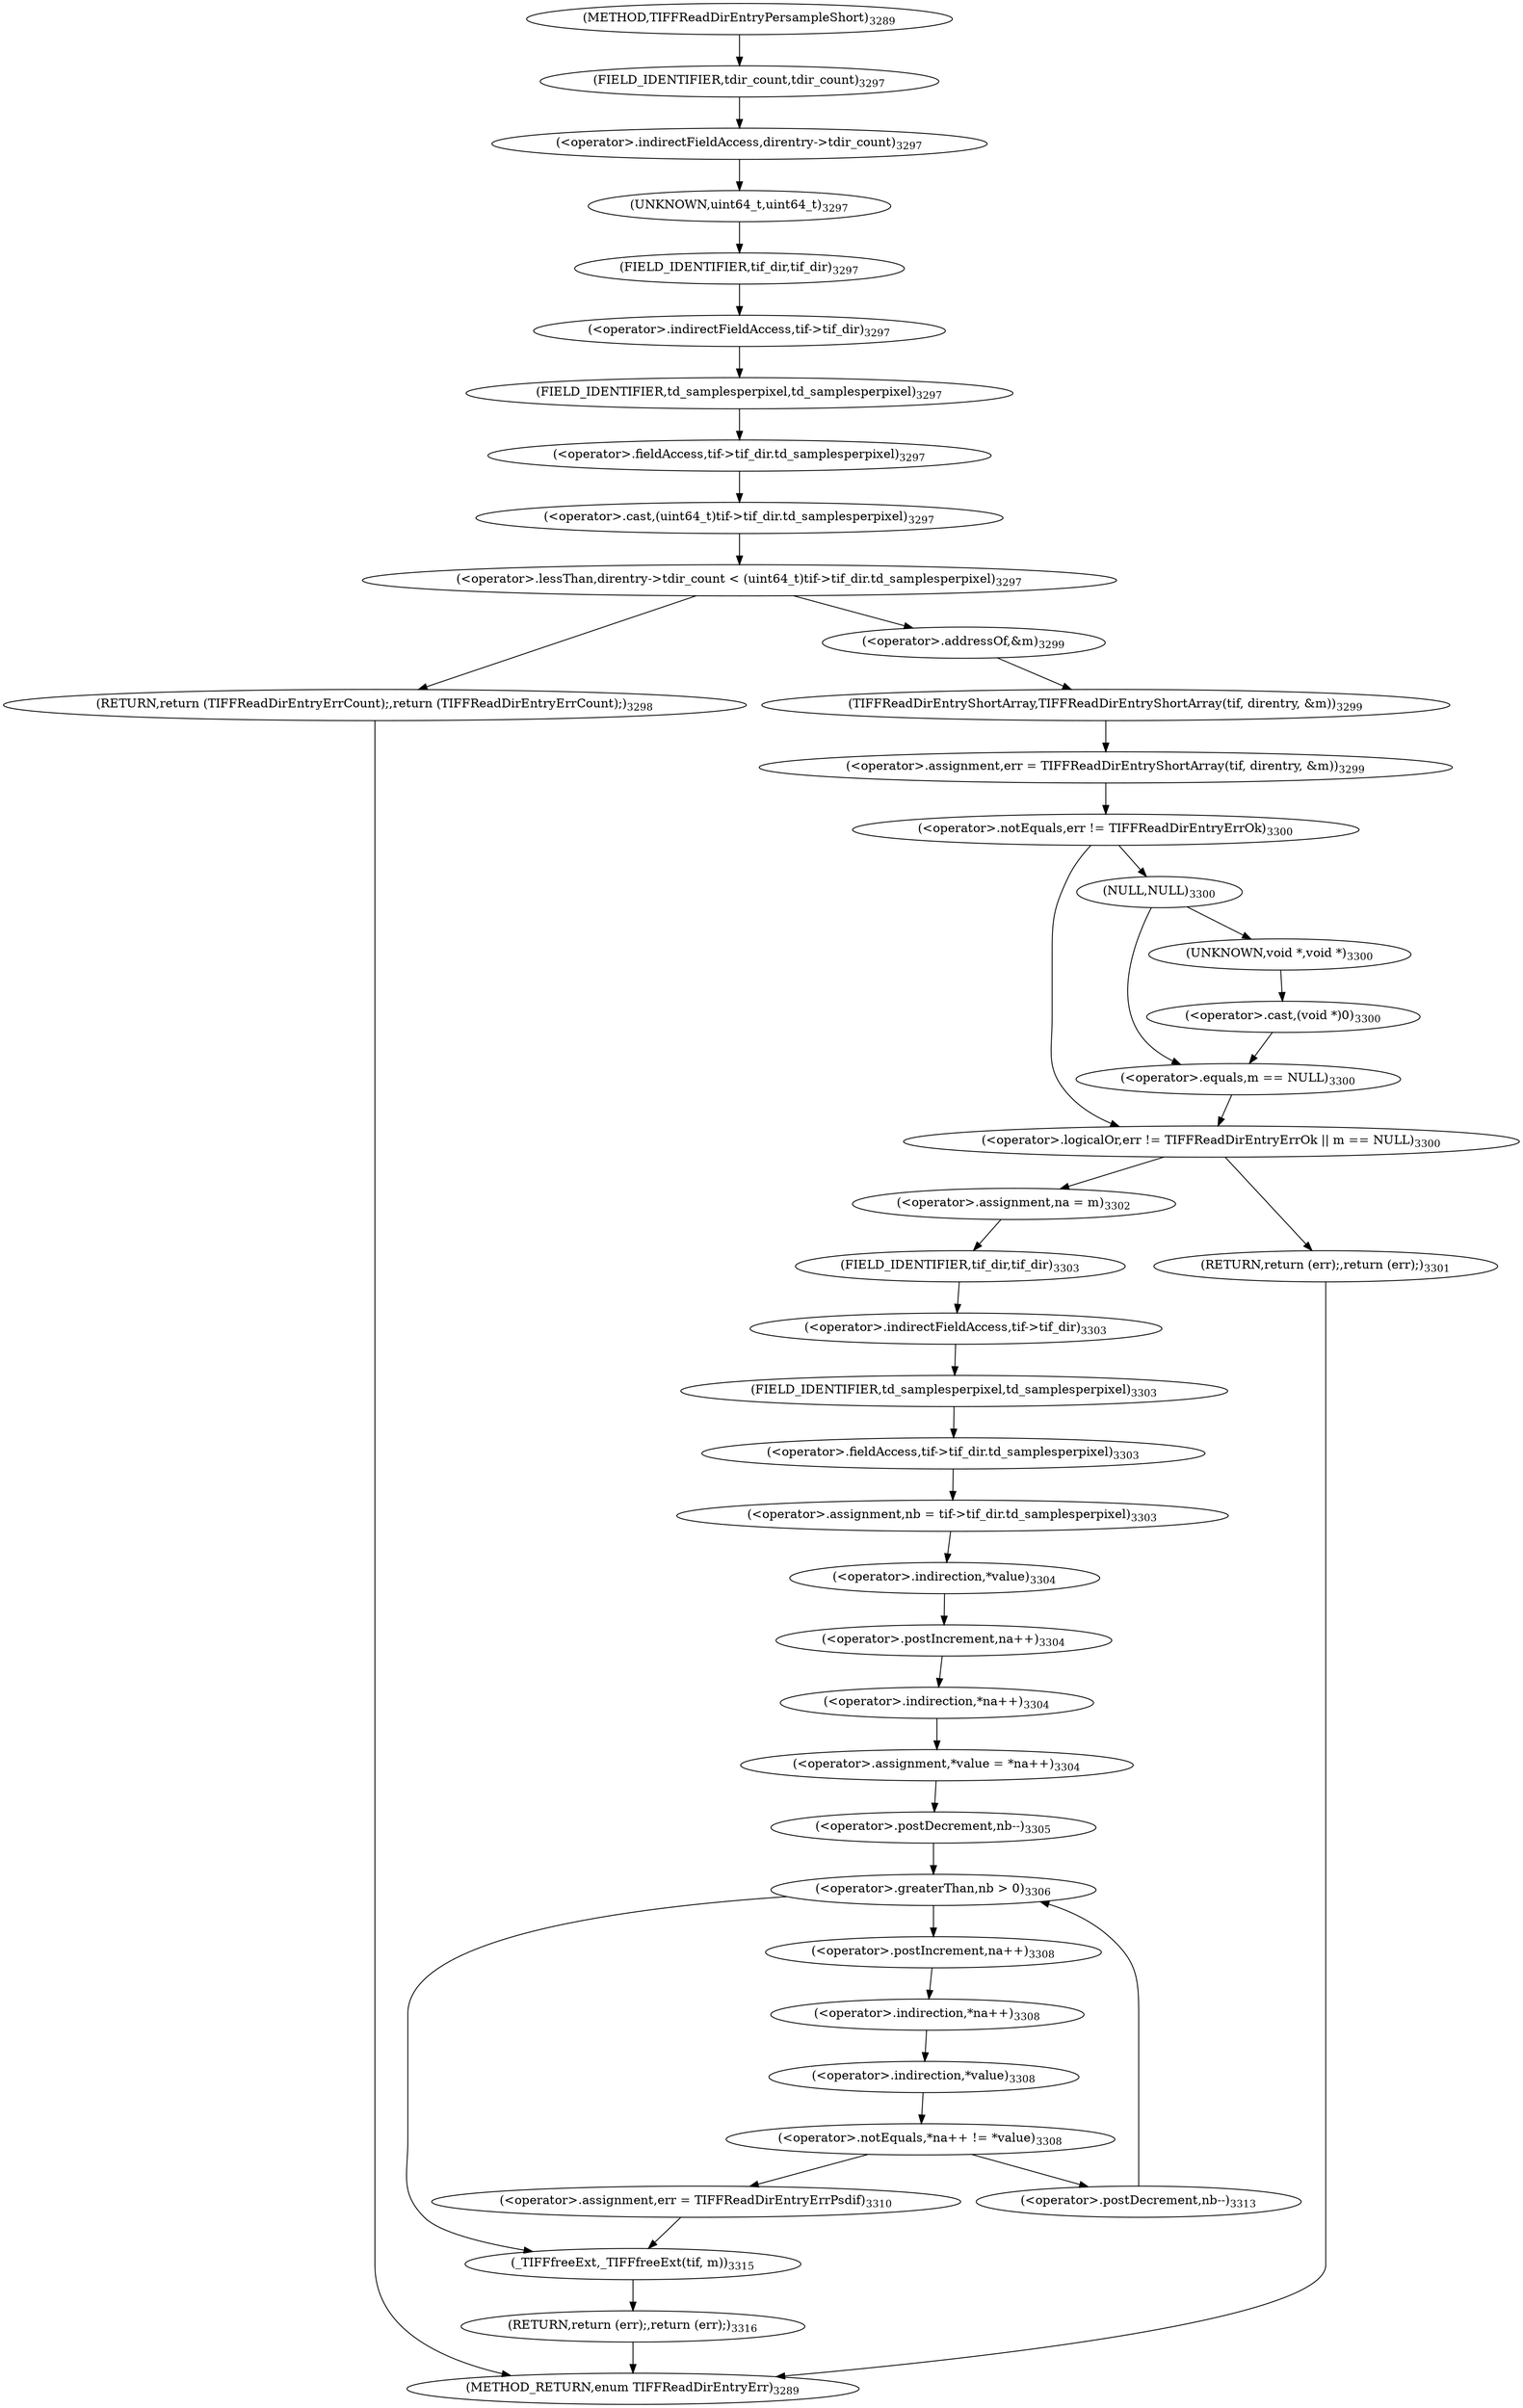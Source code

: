 digraph "TIFFReadDirEntryPersampleShort" {  
"86550" [label = <(&lt;operator&gt;.assignment,err = TIFFReadDirEntryShortArray(tif, direntry, &amp;m))<SUB>3299</SUB>> ]
"86572" [label = <(&lt;operator&gt;.assignment,na = m)<SUB>3302</SUB>> ]
"86575" [label = <(&lt;operator&gt;.assignment,nb = tif-&gt;tif_dir.td_samplesperpixel)<SUB>3303</SUB>> ]
"86582" [label = <(&lt;operator&gt;.assignment,*value = *na++)<SUB>3304</SUB>> ]
"86588" [label = <(&lt;operator&gt;.postDecrement,nb--)<SUB>3305</SUB>> ]
"86609" [label = <(_TIFFfreeExt,_TIFFfreeExt(tif, m))<SUB>3315</SUB>> ]
"86612" [label = <(RETURN,return (err);,return (err);)<SUB>3316</SUB>> ]
"86536" [label = <(&lt;operator&gt;.lessThan,direntry-&gt;tdir_count &lt; (uint64_t)tif-&gt;tif_dir.td_samplesperpixel)<SUB>3297</SUB>> ]
"86552" [label = <(TIFFReadDirEntryShortArray,TIFFReadDirEntryShortArray(tif, direntry, &amp;m))<SUB>3299</SUB>> ]
"86558" [label = <(&lt;operator&gt;.logicalOr,err != TIFFReadDirEntryErrOk || m == NULL)<SUB>3300</SUB>> ]
"86577" [label = <(&lt;operator&gt;.fieldAccess,tif-&gt;tif_dir.td_samplesperpixel)<SUB>3303</SUB>> ]
"86583" [label = <(&lt;operator&gt;.indirection,*value)<SUB>3304</SUB>> ]
"86585" [label = <(&lt;operator&gt;.indirection,*na++)<SUB>3304</SUB>> ]
"86591" [label = <(&lt;operator&gt;.greaterThan,nb &gt; 0)<SUB>3306</SUB>> ]
"86537" [label = <(&lt;operator&gt;.indirectFieldAccess,direntry-&gt;tdir_count)<SUB>3297</SUB>> ]
"86540" [label = <(&lt;operator&gt;.cast,(uint64_t)tif-&gt;tif_dir.td_samplesperpixel)<SUB>3297</SUB>> ]
"86548" [label = <(RETURN,return (TIFFReadDirEntryErrCount);,return (TIFFReadDirEntryErrCount);)<SUB>3298</SUB>> ]
"86555" [label = <(&lt;operator&gt;.addressOf,&amp;m)<SUB>3299</SUB>> ]
"86559" [label = <(&lt;operator&gt;.notEquals,err != TIFFReadDirEntryErrOk)<SUB>3300</SUB>> ]
"86562" [label = <(&lt;operator&gt;.equals,m == NULL)<SUB>3300</SUB>> ]
"86570" [label = <(RETURN,return (err);,return (err);)<SUB>3301</SUB>> ]
"86578" [label = <(&lt;operator&gt;.indirectFieldAccess,tif-&gt;tif_dir)<SUB>3303</SUB>> ]
"86581" [label = <(FIELD_IDENTIFIER,td_samplesperpixel,td_samplesperpixel)<SUB>3303</SUB>> ]
"86586" [label = <(&lt;operator&gt;.postIncrement,na++)<SUB>3304</SUB>> ]
"86607" [label = <(&lt;operator&gt;.postDecrement,nb--)<SUB>3313</SUB>> ]
"86539" [label = <(FIELD_IDENTIFIER,tdir_count,tdir_count)<SUB>3297</SUB>> ]
"86541" [label = <(UNKNOWN,uint64_t,uint64_t)<SUB>3297</SUB>> ]
"86542" [label = <(&lt;operator&gt;.fieldAccess,tif-&gt;tif_dir.td_samplesperpixel)<SUB>3297</SUB>> ]
"86564" [label = <(NULL,NULL)<SUB>3300</SUB>> ]
"86580" [label = <(FIELD_IDENTIFIER,tif_dir,tif_dir)<SUB>3303</SUB>> ]
"86596" [label = <(&lt;operator&gt;.notEquals,*na++ != *value)<SUB>3308</SUB>> ]
"86543" [label = <(&lt;operator&gt;.indirectFieldAccess,tif-&gt;tif_dir)<SUB>3297</SUB>> ]
"86546" [label = <(FIELD_IDENTIFIER,td_samplesperpixel,td_samplesperpixel)<SUB>3297</SUB>> ]
"86597" [label = <(&lt;operator&gt;.indirection,*na++)<SUB>3308</SUB>> ]
"86600" [label = <(&lt;operator&gt;.indirection,*value)<SUB>3308</SUB>> ]
"86603" [label = <(&lt;operator&gt;.assignment,err = TIFFReadDirEntryErrPsdif)<SUB>3310</SUB>> ]
"86545" [label = <(FIELD_IDENTIFIER,tif_dir,tif_dir)<SUB>3297</SUB>> ]
"86566" [label = <(&lt;operator&gt;.cast,(void *)0)<SUB>3300</SUB>> ]
"86598" [label = <(&lt;operator&gt;.postIncrement,na++)<SUB>3308</SUB>> ]
"86567" [label = <(UNKNOWN,void *,void *)<SUB>3300</SUB>> ]
"86526" [label = <(METHOD,TIFFReadDirEntryPersampleShort)<SUB>3289</SUB>> ]
"86614" [label = <(METHOD_RETURN,enum TIFFReadDirEntryErr)<SUB>3289</SUB>> ]
  "86550" -> "86559" 
  "86572" -> "86580" 
  "86575" -> "86583" 
  "86582" -> "86588" 
  "86588" -> "86591" 
  "86609" -> "86612" 
  "86612" -> "86614" 
  "86536" -> "86548" 
  "86536" -> "86555" 
  "86552" -> "86550" 
  "86558" -> "86570" 
  "86558" -> "86572" 
  "86577" -> "86575" 
  "86583" -> "86586" 
  "86585" -> "86582" 
  "86591" -> "86598" 
  "86591" -> "86609" 
  "86537" -> "86541" 
  "86540" -> "86536" 
  "86548" -> "86614" 
  "86555" -> "86552" 
  "86559" -> "86558" 
  "86559" -> "86564" 
  "86562" -> "86558" 
  "86570" -> "86614" 
  "86578" -> "86581" 
  "86581" -> "86577" 
  "86586" -> "86585" 
  "86607" -> "86591" 
  "86539" -> "86537" 
  "86541" -> "86545" 
  "86542" -> "86540" 
  "86564" -> "86567" 
  "86564" -> "86562" 
  "86580" -> "86578" 
  "86596" -> "86603" 
  "86596" -> "86607" 
  "86543" -> "86546" 
  "86546" -> "86542" 
  "86597" -> "86600" 
  "86600" -> "86596" 
  "86603" -> "86609" 
  "86545" -> "86543" 
  "86566" -> "86562" 
  "86598" -> "86597" 
  "86567" -> "86566" 
  "86526" -> "86539" 
}
